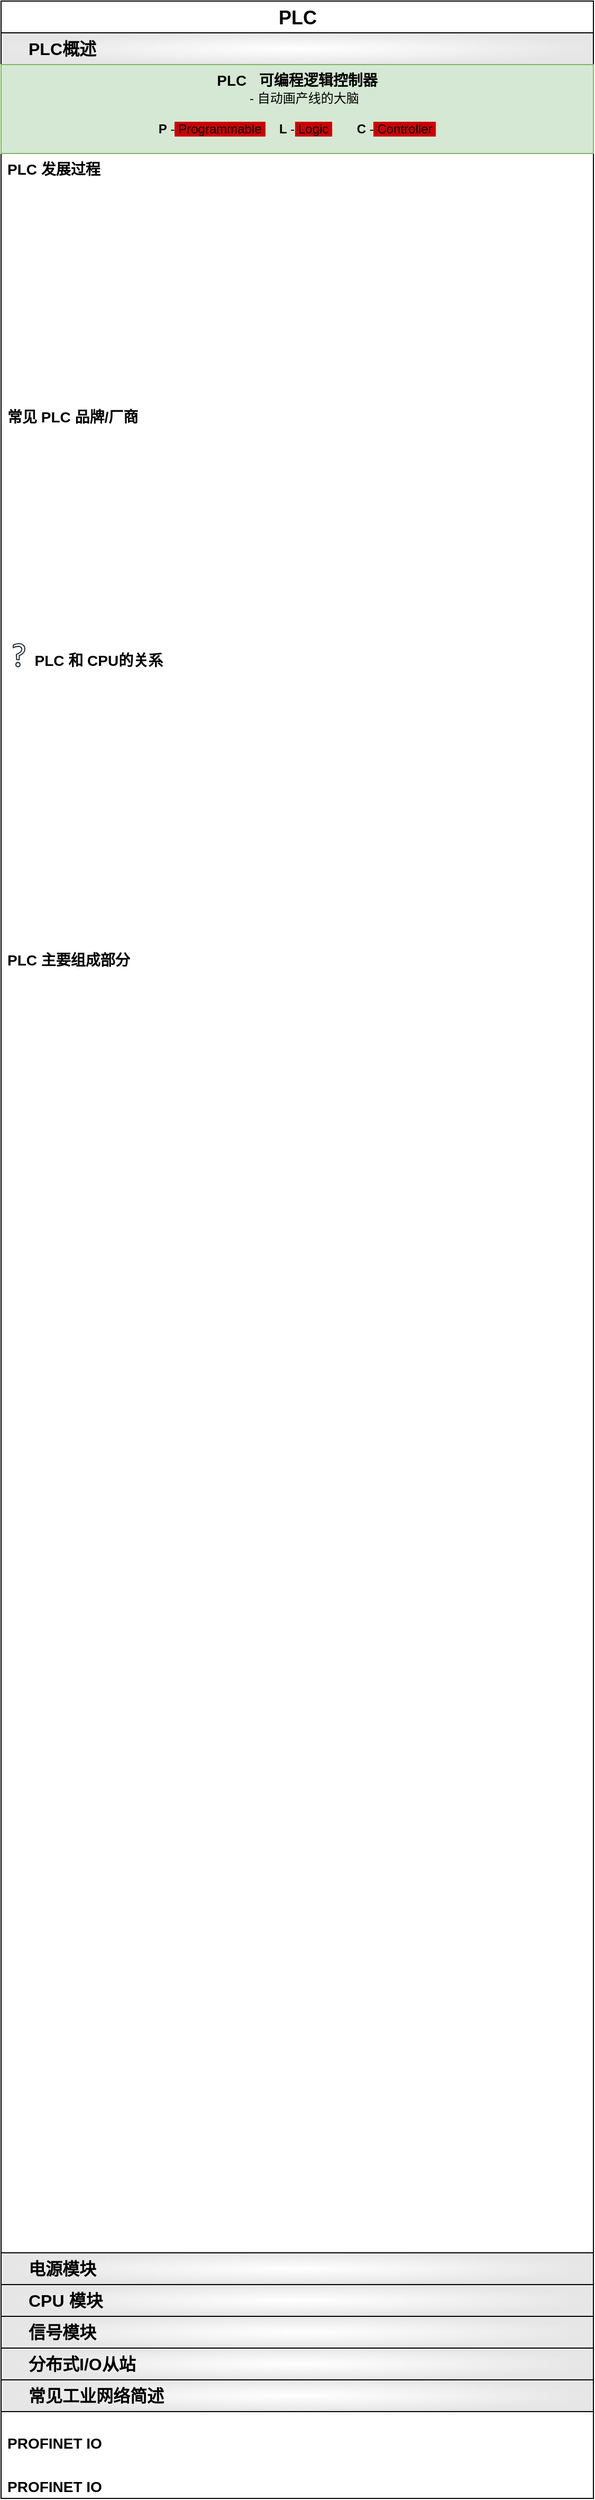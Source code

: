 <mxfile version="20.8.23" type="github">
  <diagram name="PLC" id="H19PpeyjSYvCmlVxLcTr">
    <mxGraphModel dx="954" dy="456" grid="1" gridSize="10" guides="1" tooltips="1" connect="1" arrows="1" fold="1" page="1" pageScale="1" pageWidth="827" pageHeight="1169" math="0" shadow="0">
      <root>
        <mxCell id="0" />
        <mxCell id="1" parent="0" />
        <mxCell id="QhNbt1SuUjZvCSKVPDjd-1" value="&lt;div style=&quot;font-size: 17px;&quot; align=&quot;center&quot;&gt;&lt;font style=&quot;font-size: 17px;&quot;&gt;&lt;span style=&quot;&quot;&gt;&lt;span style=&quot;&quot;&gt;&lt;font style=&quot;font-size: 17px;&quot;&gt;&lt;font style=&quot;font-size: 17px;&quot;&gt;&lt;font style=&quot;font-size: 18px;&quot;&gt;PLC&lt;/font&gt;&lt;/font&gt;&lt;/font&gt;&lt;/span&gt;&lt;/span&gt;&lt;/font&gt;&lt;/div&gt;" style="swimlane;fontStyle=1;childLayout=stackLayout;horizontal=1;startSize=30;fillColor=#FFFFFF;horizontalStack=0;resizeParent=1;resizeParentMax=0;resizeLast=0;collapsible=1;marginBottom=0;html=1;verticalAlign=bottom;align=center;swimlaneFillColor=none;fillStyle=auto;fontSize=16;" parent="1" vertex="1">
          <mxGeometry x="119" y="70" width="560" height="2359" as="geometry">
            <mxRectangle x="119" y="70" width="590" height="30" as="alternateBounds" />
          </mxGeometry>
        </mxCell>
        <mxCell id="QhNbt1SuUjZvCSKVPDjd-2" value="&lt;div style=&quot;font-size: 15px;&quot;&gt;&lt;font style=&quot;font-size: 15px;&quot;&gt;&lt;b style=&quot;&quot;&gt;&lt;span style=&quot;&quot;&gt;&lt;font style=&quot;font-size: 15px;&quot;&gt;&lt;font style=&quot;font-size: 15px;&quot;&gt;&lt;font style=&quot;font-size: 16px;&quot;&gt;PLC概述&lt;/font&gt;&lt;/font&gt;&lt;/font&gt;&lt;/span&gt;&lt;/b&gt;&lt;/font&gt;&lt;/div&gt;" style="swimlane;fontStyle=1;childLayout=stackLayout;horizontal=1;startSize=30;fillColor=#FFFFFF;horizontalStack=0;resizeParent=1;resizeParentMax=0;resizeLast=0;collapsible=1;marginBottom=0;html=1;verticalAlign=middle;align=left;swimlaneFillColor=none;fillStyle=auto;spacingLeft=24;fontSize=14;gradientColor=#E6E6E6;gradientDirection=radial;" parent="QhNbt1SuUjZvCSKVPDjd-1" vertex="1">
          <mxGeometry y="30" width="560" height="2097" as="geometry">
            <mxRectangle y="30" width="560" height="30" as="alternateBounds" />
          </mxGeometry>
        </mxCell>
        <mxCell id="QhNbt1SuUjZvCSKVPDjd-3" value="&lt;div&gt;&lt;b&gt;&lt;font style=&quot;font-size: 13px;&quot;&gt;&lt;font style=&quot;font-size: 14px;&quot;&gt;PLC &amp;nbsp; 可编程逻辑控制器 &lt;br&gt;&lt;/font&gt;&lt;/font&gt;&lt;/b&gt;&lt;/div&gt;&lt;div style=&quot;font-size: 13px;&quot;&gt;&lt;font style=&quot;font-size: 13px;&quot;&gt;&lt;font style=&quot;font-size: 13px;&quot;&gt;&lt;font style=&quot;font-size: 13px;&quot;&gt;&lt;font style=&quot;font-size: 12px;&quot;&gt;&amp;nbsp;&amp;nbsp;&amp;nbsp; - 自动画产线的大脑&lt;/font&gt;&lt;/font&gt;&lt;/font&gt;&lt;/font&gt;&lt;/div&gt;&lt;div&gt;&lt;br&gt;&lt;/div&gt;&lt;div&gt;&lt;b&gt;P&lt;/b&gt; -&lt;span style=&quot;background-color: rgb(204, 0, 0);&quot;&gt; Programmable&lt;/span&gt;&lt;b&gt;&lt;span style=&quot;background-color: rgb(204, 0, 0);&quot;&gt;&amp;nbsp;&lt;/span&gt;&amp;nbsp;&amp;nbsp;&amp;nbsp; L&lt;/b&gt; -&lt;span style=&quot;background-color: rgb(204, 0, 0);&quot;&gt; Logic&lt;/span&gt;&lt;b&gt;&lt;span style=&quot;background-color: rgb(204, 0, 0);&quot;&gt;&amp;nbsp;&lt;/span&gt;&amp;nbsp;&amp;nbsp;&amp;nbsp;&amp;nbsp;&amp;nbsp;&amp;nbsp; C&lt;/b&gt; -&lt;span style=&quot;background-color: rgb(204, 0, 0);&quot;&gt; Controller&amp;nbsp; &lt;br&gt;&lt;/span&gt;&lt;/div&gt;&lt;div&gt;&lt;br&gt;&lt;/div&gt;&lt;div&gt;&lt;br&gt;&lt;/div&gt;" style="text;strokeColor=#82b366;fillColor=#d5e8d4;align=center;verticalAlign=top;spacingLeft=4;spacingRight=4;overflow=hidden;rotatable=0;points=[[0,0.5],[1,0.5]];portConstraint=eastwest;whiteSpace=wrap;html=1;" parent="QhNbt1SuUjZvCSKVPDjd-2" vertex="1">
          <mxGeometry y="30" width="560" height="84" as="geometry" />
        </mxCell>
        <mxCell id="QhNbt1SuUjZvCSKVPDjd-4" value="&lt;b&gt;&lt;font style=&quot;font-size: 13px;&quot;&gt;&lt;font style=&quot;font-size: 14px;&quot;&gt;PLC 发展过程&lt;/font&gt;&lt;/font&gt;&lt;/b&gt;" style="text;strokeColor=none;fillColor=none;align=left;verticalAlign=top;spacingLeft=4;spacingRight=4;overflow=hidden;rotatable=0;points=[[0,0.5],[1,0.5]];portConstraint=eastwest;whiteSpace=wrap;html=1;" parent="QhNbt1SuUjZvCSKVPDjd-2" vertex="1">
          <mxGeometry y="114" width="560" height="28" as="geometry" />
        </mxCell>
        <mxCell id="QhNbt1SuUjZvCSKVPDjd-5" value="" style="shape=image;verticalLabelPosition=bottom;labelBackgroundColor=default;verticalAlign=top;aspect=fixed;imageAspect=0;image=http://139.224.43.44/diagram/images/plc/001.png;" parent="QhNbt1SuUjZvCSKVPDjd-2" vertex="1">
          <mxGeometry y="142" width="560" height="191" as="geometry" />
        </mxCell>
        <mxCell id="QhNbt1SuUjZvCSKVPDjd-6" value="&lt;b&gt;&lt;font style=&quot;font-size: 13px;&quot;&gt;&lt;font style=&quot;font-size: 14px;&quot;&gt;常见 PLC 品牌/厂商&lt;br&gt;&lt;/font&gt;&lt;/font&gt;&lt;/b&gt;" style="text;strokeColor=none;fillColor=none;align=left;verticalAlign=bottom;spacingLeft=4;spacingRight=4;overflow=hidden;rotatable=0;points=[[0,0.5],[1,0.5]];portConstraint=eastwest;whiteSpace=wrap;html=1;" parent="QhNbt1SuUjZvCSKVPDjd-2" vertex="1">
          <mxGeometry y="333" width="560" height="41" as="geometry" />
        </mxCell>
        <mxCell id="QhNbt1SuUjZvCSKVPDjd-7" value="" style="shape=image;imageAspect=0;aspect=fixed;verticalLabelPosition=bottom;verticalAlign=top;image=http://139.224.43.44/diagram/images/plc/002.png;" parent="QhNbt1SuUjZvCSKVPDjd-2" vertex="1">
          <mxGeometry y="374" width="560" height="191" as="geometry" />
        </mxCell>
        <mxCell id="QhNbt1SuUjZvCSKVPDjd-8" value="" style="group;verticalAlign=bottom;" parent="QhNbt1SuUjZvCSKVPDjd-2" vertex="1" connectable="0">
          <mxGeometry y="565" width="560" height="39" as="geometry" />
        </mxCell>
        <mxCell id="QhNbt1SuUjZvCSKVPDjd-9" value="&amp;nbsp;&lt;b&gt;&lt;font color=&quot;#000000&quot;&gt;PLC 和 CPU的关系&lt;/font&gt;&lt;/b&gt;" style="rounded=0;whiteSpace=wrap;html=1;labelBackgroundColor=#FFFFFF;fontSize=14;fontColor=#FFFFFF;strokeColor=none;verticalAlign=bottom;" parent="QhNbt1SuUjZvCSKVPDjd-8" vertex="1">
          <mxGeometry x="17" width="147" height="39" as="geometry" />
        </mxCell>
        <mxCell id="QhNbt1SuUjZvCSKVPDjd-10" value="" style="sketch=0;outlineConnect=0;fontColor=#232F3E;gradientColor=none;fillColor=#232F3D;strokeColor=none;dashed=0;verticalLabelPosition=bottom;verticalAlign=top;align=center;html=1;fontSize=12;fontStyle=0;aspect=fixed;pointerEvents=1;shape=mxgraph.aws4.question;labelBackgroundColor=#FFFFFF;" parent="QhNbt1SuUjZvCSKVPDjd-8" vertex="1">
          <mxGeometry x="11" y="11.5" width="12" height="22.83" as="geometry" />
        </mxCell>
        <mxCell id="QhNbt1SuUjZvCSKVPDjd-11" value="" style="shape=image;imageAspect=0;aspect=fixed;verticalLabelPosition=bottom;verticalAlign=top;image=http://139.224.43.44/diagram/images/plc/003.png;" parent="QhNbt1SuUjZvCSKVPDjd-2" vertex="1">
          <mxGeometry y="604" width="560" height="242" as="geometry" />
        </mxCell>
        <mxCell id="QhNbt1SuUjZvCSKVPDjd-12" value="&lt;b&gt;&lt;font style=&quot;font-size: 13px;&quot;&gt;&lt;font style=&quot;font-size: 14px;&quot;&gt;PLC 主要组成部分&lt;br&gt;&lt;/font&gt;&lt;/font&gt;&lt;/b&gt;" style="text;strokeColor=none;fillColor=none;align=left;verticalAlign=bottom;spacingLeft=4;spacingRight=4;overflow=hidden;rotatable=0;points=[[0,0.5],[1,0.5]];portConstraint=eastwest;whiteSpace=wrap;html=1;" parent="QhNbt1SuUjZvCSKVPDjd-2" vertex="1">
          <mxGeometry y="846" width="560" height="41" as="geometry" />
        </mxCell>
        <mxCell id="QhNbt1SuUjZvCSKVPDjd-13" value="" style="shape=image;imageAspect=0;aspect=fixed;verticalLabelPosition=bottom;verticalAlign=top;image=http://139.224.43.44/diagram/images/plc/004.png;" parent="QhNbt1SuUjZvCSKVPDjd-2" vertex="1">
          <mxGeometry y="887" width="560" height="242" as="geometry" />
        </mxCell>
        <mxCell id="QhNbt1SuUjZvCSKVPDjd-14" value="" style="shape=image;imageAspect=0;aspect=fixed;verticalLabelPosition=bottom;verticalAlign=top;image=http://139.224.43.44/diagram/images/plc/005.png;" parent="QhNbt1SuUjZvCSKVPDjd-2" vertex="1">
          <mxGeometry y="1129" width="560" height="242" as="geometry" />
        </mxCell>
        <mxCell id="QhNbt1SuUjZvCSKVPDjd-15" value="" style="shape=image;imageAspect=0;aspect=fixed;verticalLabelPosition=bottom;verticalAlign=top;image=http://139.224.43.44/diagram/images/plc/006.png;" parent="QhNbt1SuUjZvCSKVPDjd-2" vertex="1">
          <mxGeometry y="1371" width="560" height="242" as="geometry" />
        </mxCell>
        <mxCell id="QhNbt1SuUjZvCSKVPDjd-16" value="" style="shape=image;imageAspect=0;aspect=fixed;verticalLabelPosition=bottom;verticalAlign=top;image=http://139.224.43.44/diagram/images/plc/007.png;" parent="QhNbt1SuUjZvCSKVPDjd-2" vertex="1">
          <mxGeometry y="1613" width="560" height="242" as="geometry" />
        </mxCell>
        <mxCell id="QhNbt1SuUjZvCSKVPDjd-17" value="" style="shape=image;imageAspect=0;aspect=fixed;verticalLabelPosition=bottom;verticalAlign=top;image=http://139.224.43.44/diagram/images/plc/008.png;" parent="QhNbt1SuUjZvCSKVPDjd-2" vertex="1">
          <mxGeometry y="1855" width="560" height="242" as="geometry" />
        </mxCell>
        <mxCell id="QhNbt1SuUjZvCSKVPDjd-18" value="&lt;div style=&quot;font-size: 15px;&quot; align=&quot;left&quot;&gt;&lt;font style=&quot;font-size: 15px;&quot;&gt;&lt;b style=&quot;font-size: 16px;&quot;&gt;&lt;span style=&quot;&quot;&gt;电源模块&lt;br style=&quot;&quot;&gt;&lt;/span&gt;&lt;/b&gt;&lt;/font&gt;&lt;/div&gt;" style="swimlane;fontStyle=1;childLayout=stackLayout;horizontal=1;startSize=30;fillColor=#FFFFFF;horizontalStack=0;resizeParent=1;resizeParentMax=0;resizeLast=0;collapsible=1;marginBottom=0;html=1;verticalAlign=middle;align=left;swimlaneFillColor=none;fillStyle=auto;spacingLeft=24;fontSize=14;gradientColor=#E6E6E6;gradientDirection=radial;" parent="QhNbt1SuUjZvCSKVPDjd-1" vertex="1" collapsed="1">
          <mxGeometry y="2127" width="560" height="30" as="geometry">
            <mxRectangle y="60" width="560" height="4536" as="alternateBounds" />
          </mxGeometry>
        </mxCell>
        <mxCell id="QhNbt1SuUjZvCSKVPDjd-19" value="&lt;div&gt;&lt;b&gt;&lt;font style=&quot;font-size: 13px;&quot;&gt;&lt;font style=&quot;font-size: 14px;&quot;&gt;PM 电源模块： PM (&lt;/font&gt;&lt;/font&gt;&lt;/b&gt;M -&lt;b&gt;&amp;nbsp;&lt;/b&gt;&lt;b&gt;&lt;span style=&quot;background-color: rgb(204, 0, 0);&quot;&gt;&amp;nbsp; Module&amp;nbsp;&lt;/span&gt; &amp;nbsp;&amp;nbsp; P&lt;/b&gt; -&amp;nbsp;&lt;span style=&quot;background-color: rgb(204, 0, 0);&quot;&gt; &lt;b&gt;Power&lt;/b&gt;&lt;/span&gt;&lt;b&gt;&lt;span style=&quot;background-color: rgb(204, 0, 0);&quot;&gt; &lt;/span&gt;&amp;nbsp;&amp;nbsp;&amp;nbsp;&amp;nbsp;&amp;nbsp;&amp;nbsp;&amp;nbsp;&lt;/b&gt;&lt;span style=&quot;background-color: rgb(204, 0, 0);&quot;&gt; Supply &lt;/span&gt;&lt;b&gt;&lt;font style=&quot;font-size: 13px;&quot;&gt;&lt;font style=&quot;font-size: 14px;&quot;&gt;) &lt;br&gt;&lt;/font&gt;&lt;/font&gt;&lt;/b&gt;&lt;/div&gt;&lt;div style=&quot;font-size: 13px;&quot;&gt;&lt;font style=&quot;font-size: 13px;&quot;&gt;&lt;font style=&quot;font-size: 13px;&quot;&gt;&lt;font style=&quot;font-size: 13px;&quot;&gt;&lt;font style=&quot;font-size: 12px;&quot;&gt;&amp;nbsp;- 为CPU、信号模块及其他扩展模块、其他用电设备(例如传感器)提供工作供电&lt;br&gt;&lt;/font&gt;&lt;/font&gt;&lt;/font&gt;&lt;/font&gt;&lt;/div&gt;&lt;span style=&quot;background-color: rgb(204, 0, 0);&quot;&gt;&lt;/span&gt;" style="text;strokeColor=#82b366;fillColor=#d5e8d4;align=center;verticalAlign=bottom;spacingLeft=4;spacingRight=4;overflow=hidden;rotatable=0;points=[[0,0.5],[1,0.5]];portConstraint=eastwest;whiteSpace=wrap;html=1;" parent="QhNbt1SuUjZvCSKVPDjd-18" vertex="1">
          <mxGeometry y="30" width="560" height="50" as="geometry" />
        </mxCell>
        <mxCell id="QhNbt1SuUjZvCSKVPDjd-20" value="" style="shape=image;imageAspect=0;aspect=fixed;verticalLabelPosition=bottom;verticalAlign=top;image=http://139.224.43.44/diagram/images/plc/017.png;" parent="QhNbt1SuUjZvCSKVPDjd-18" vertex="1">
          <mxGeometry y="80" width="560" height="393" as="geometry" />
        </mxCell>
        <mxCell id="QhNbt1SuUjZvCSKVPDjd-21" value="&lt;b&gt;&lt;font style=&quot;font-size: 13px;&quot;&gt;&lt;font style=&quot;font-size: 14px;&quot;&gt;PM电源模块的接线与开关&lt;br&gt;&lt;/font&gt;&lt;/font&gt;&lt;/b&gt;" style="text;strokeColor=none;fillColor=none;align=left;verticalAlign=bottom;spacingLeft=4;spacingRight=4;overflow=hidden;rotatable=0;points=[[0,0.5],[1,0.5]];portConstraint=eastwest;whiteSpace=wrap;html=1;" parent="QhNbt1SuUjZvCSKVPDjd-18" vertex="1">
          <mxGeometry y="473" width="560" height="41" as="geometry" />
        </mxCell>
        <mxCell id="QhNbt1SuUjZvCSKVPDjd-22" value="" style="shape=image;imageAspect=0;aspect=fixed;verticalLabelPosition=bottom;verticalAlign=top;image=http://139.224.43.44/diagram/images/plc/009.png;" parent="QhNbt1SuUjZvCSKVPDjd-18" vertex="1">
          <mxGeometry y="514" width="560" height="242" as="geometry" />
        </mxCell>
        <mxCell id="QhNbt1SuUjZvCSKVPDjd-23" value="&lt;div&gt;&lt;b&gt;&lt;font style=&quot;font-size: 13px;&quot;&gt;&lt;font style=&quot;font-size: 14px;&quot;&gt;PM电源模块的状态显示&lt;/font&gt;&lt;/font&gt;&lt;/b&gt;&lt;font style=&quot;font-size: 13px;&quot;&gt;&lt;font style=&quot;font-size: 14px;&quot;&gt;&lt;font style=&quot;font-size: 13px;&quot;&gt;&lt;font style=&quot;font-size: 12px;&quot;&gt;&amp;nbsp;&amp;nbsp;&amp;nbsp; &lt;font style=&quot;font-size: 11px;&quot;&gt;&lt;font style=&quot;font-size: 10px;&quot;&gt;- 亮、灭&lt;/font&gt;&lt;/font&gt;&lt;/font&gt;&lt;/font&gt;&lt;/font&gt;&lt;/font&gt;&lt;b&gt;&lt;font style=&quot;font-size: 13px;&quot;&gt;&lt;font style=&quot;font-size: 14px;&quot;&gt;&lt;br&gt;&lt;/font&gt;&lt;/font&gt;&lt;/b&gt;&lt;/div&gt;" style="text;strokeColor=none;fillColor=none;align=left;verticalAlign=bottom;spacingLeft=4;spacingRight=4;overflow=hidden;rotatable=0;points=[[0,0.5],[1,0.5]];portConstraint=eastwest;whiteSpace=wrap;html=1;" parent="QhNbt1SuUjZvCSKVPDjd-18" vertex="1">
          <mxGeometry y="756" width="560" height="41" as="geometry" />
        </mxCell>
        <mxCell id="QhNbt1SuUjZvCSKVPDjd-24" value="" style="shape=image;imageAspect=0;aspect=fixed;verticalLabelPosition=bottom;verticalAlign=top;image=http://139.224.43.44/diagram/images/plc/010.png;" parent="QhNbt1SuUjZvCSKVPDjd-18" vertex="1">
          <mxGeometry y="797" width="560" height="295" as="geometry" />
        </mxCell>
        <mxCell id="QhNbt1SuUjZvCSKVPDjd-25" value="&lt;div&gt;&lt;b&gt;&lt;font style=&quot;font-size: 13px;&quot;&gt;&lt;font style=&quot;font-size: 14px;&quot;&gt;PS 电源模块： PS (&lt;/font&gt;&lt;/font&gt;&lt;/b&gt;S -&lt;b&gt;&amp;nbsp;&lt;/b&gt;&lt;b&gt;&lt;span style=&quot;background-color: rgb(204, 0, 0);&quot;&gt;&amp;nbsp; System&amp;nbsp;&lt;/span&gt; &amp;nbsp;&amp;nbsp; P&lt;/b&gt; -&amp;nbsp;&lt;span style=&quot;background-color: rgb(204, 0, 0);&quot;&gt; &lt;b&gt;Power&lt;/b&gt;&lt;/span&gt;&lt;b&gt;&lt;span style=&quot;background-color: rgb(204, 0, 0);&quot;&gt; &lt;/span&gt;&amp;nbsp;&amp;nbsp;&amp;nbsp;&amp;nbsp;&amp;nbsp;&amp;nbsp;&amp;nbsp;&lt;/b&gt;&lt;span style=&quot;background-color: rgb(204, 0, 0);&quot;&gt; Supply &lt;/span&gt;&lt;b&gt;&lt;font style=&quot;font-size: 13px;&quot;&gt;&lt;font style=&quot;font-size: 14px;&quot;&gt;) &lt;br&gt;&lt;/font&gt;&lt;/font&gt;&lt;/b&gt;&lt;/div&gt;&lt;div style=&quot;font-size: 13px;&quot;&gt;&lt;font style=&quot;font-size: 13px;&quot;&gt;&lt;font style=&quot;font-size: 13px;&quot;&gt;&lt;font style=&quot;font-size: 13px;&quot;&gt;&lt;font style=&quot;font-size: 12px;&quot;&gt;&amp;nbsp;- 为CPU、信号模块及其他扩展模块提供工作供电&lt;br&gt;&lt;/font&gt;&lt;/font&gt;&lt;/font&gt;&lt;/font&gt;&lt;/div&gt;&lt;span style=&quot;background-color: rgb(204, 0, 0);&quot;&gt;&lt;/span&gt;" style="text;strokeColor=none;fillColor=none;align=center;verticalAlign=bottom;spacingLeft=4;spacingRight=4;overflow=hidden;rotatable=0;points=[[0,0.5],[1,0.5]];portConstraint=eastwest;whiteSpace=wrap;html=1;" parent="QhNbt1SuUjZvCSKVPDjd-18" vertex="1">
          <mxGeometry y="1092" width="560" height="68" as="geometry" />
        </mxCell>
        <mxCell id="QhNbt1SuUjZvCSKVPDjd-26" value="&lt;b&gt;&lt;font style=&quot;font-size: 13px;&quot;&gt;&lt;font style=&quot;font-size: 14px;&quot;&gt;PM电源模块的接线与开关&lt;br&gt;&lt;/font&gt;&lt;/font&gt;&lt;/b&gt;" style="text;strokeColor=none;fillColor=none;align=left;verticalAlign=bottom;spacingLeft=4;spacingRight=4;overflow=hidden;rotatable=0;points=[[0,0.5],[1,0.5]];portConstraint=eastwest;whiteSpace=wrap;html=1;" parent="QhNbt1SuUjZvCSKVPDjd-18" vertex="1">
          <mxGeometry y="1160" width="560" height="41" as="geometry" />
        </mxCell>
        <mxCell id="QhNbt1SuUjZvCSKVPDjd-27" value="" style="shape=image;imageAspect=0;aspect=fixed;verticalLabelPosition=bottom;verticalAlign=top;image=http://139.224.43.44/diagram/images/plc/011.png;" parent="QhNbt1SuUjZvCSKVPDjd-18" vertex="1">
          <mxGeometry y="1201" width="560" height="295" as="geometry" />
        </mxCell>
        <mxCell id="QhNbt1SuUjZvCSKVPDjd-28" value="&lt;div style=&quot;font-size: 10px;&quot;&gt;&lt;b&gt;&lt;font style=&quot;font-size: 13px;&quot;&gt;&lt;font style=&quot;font-size: 14px;&quot;&gt;PM电源模块的状态显示&lt;/font&gt;&lt;/font&gt;&lt;/b&gt;&lt;font style=&quot;font-size: 10px;&quot;&gt;&lt;font style=&quot;font-size: 10px;&quot;&gt;&lt;font style=&quot;font-size: 10px;&quot;&gt;&lt;font style=&quot;font-size: 10px;&quot;&gt;&amp;nbsp;&amp;nbsp;&amp;nbsp; &lt;font style=&quot;font-size: 10px;&quot;&gt;&lt;font style=&quot;font-size: 10px;&quot;&gt;- 亮、灭&lt;/font&gt;&lt;/font&gt;&lt;/font&gt;&lt;/font&gt;&lt;/font&gt;&lt;/font&gt;&lt;font style=&quot;font-size: 10px;&quot;&gt;&lt;font style=&quot;font-size: 10px;&quot;&gt;、闪&lt;br&gt;&lt;/font&gt;&lt;/font&gt;&lt;/div&gt;" style="text;strokeColor=none;fillColor=none;align=left;verticalAlign=bottom;spacingLeft=4;spacingRight=4;overflow=hidden;rotatable=0;points=[[0,0.5],[1,0.5]];portConstraint=eastwest;whiteSpace=wrap;html=1;" parent="QhNbt1SuUjZvCSKVPDjd-18" vertex="1">
          <mxGeometry y="1496" width="560" height="41" as="geometry" />
        </mxCell>
        <mxCell id="QhNbt1SuUjZvCSKVPDjd-29" value="" style="shape=image;imageAspect=0;aspect=fixed;verticalLabelPosition=bottom;verticalAlign=top;image=http://139.224.43.44/diagram/images/plc/012.png;" parent="QhNbt1SuUjZvCSKVPDjd-18" vertex="1">
          <mxGeometry y="1537" width="560" height="393" as="geometry" />
        </mxCell>
        <mxCell id="QhNbt1SuUjZvCSKVPDjd-30" value="&lt;b&gt;&lt;font style=&quot;font-size: 13px;&quot;&gt;&lt;font style=&quot;font-size: 14px;&quot;&gt;PM/PS 电源模块区别&lt;br&gt;&lt;/font&gt;&lt;/font&gt;&lt;/b&gt;" style="text;strokeColor=none;fillColor=none;align=left;verticalAlign=bottom;spacingLeft=4;spacingRight=4;overflow=hidden;rotatable=0;points=[[0,0.5],[1,0.5]];portConstraint=eastwest;whiteSpace=wrap;html=1;" parent="QhNbt1SuUjZvCSKVPDjd-18" vertex="1">
          <mxGeometry y="1930" width="560" height="41" as="geometry" />
        </mxCell>
        <mxCell id="QhNbt1SuUjZvCSKVPDjd-31" value="" style="shape=image;imageAspect=0;aspect=fixed;verticalLabelPosition=bottom;verticalAlign=top;image=http://139.224.43.44/diagram/images/plc/013.png;" parent="QhNbt1SuUjZvCSKVPDjd-18" vertex="1">
          <mxGeometry y="1971" width="560" height="393" as="geometry" />
        </mxCell>
        <mxCell id="QhNbt1SuUjZvCSKVPDjd-32" value="" style="shape=image;imageAspect=0;aspect=fixed;verticalLabelPosition=bottom;verticalAlign=top;image=http://139.224.43.44/diagram/images/plc/014.png;imageBorder=none;" parent="QhNbt1SuUjZvCSKVPDjd-18" vertex="1">
          <mxGeometry y="2364" width="560" height="393" as="geometry" />
        </mxCell>
        <mxCell id="QhNbt1SuUjZvCSKVPDjd-33" value="&lt;b&gt;&lt;font style=&quot;font-size: 13px;&quot;&gt;&lt;font style=&quot;font-size: 14px;&quot;&gt;背板总线&lt;br&gt;&lt;/font&gt;&lt;/font&gt;&lt;/b&gt;" style="text;strokeColor=none;fillColor=none;align=left;verticalAlign=bottom;spacingLeft=4;spacingRight=4;overflow=hidden;rotatable=0;points=[[0,0.5],[1,0.5]];portConstraint=eastwest;whiteSpace=wrap;html=1;" parent="QhNbt1SuUjZvCSKVPDjd-18" vertex="1">
          <mxGeometry y="2757" width="560" height="41" as="geometry" />
        </mxCell>
        <mxCell id="QhNbt1SuUjZvCSKVPDjd-34" value="" style="shape=image;imageAspect=0;aspect=fixed;verticalLabelPosition=bottom;verticalAlign=top;image=http://139.224.43.44/diagram/images/plc/015.png;" parent="QhNbt1SuUjZvCSKVPDjd-18" vertex="1">
          <mxGeometry y="2798" width="560" height="393" as="geometry" />
        </mxCell>
        <mxCell id="QhNbt1SuUjZvCSKVPDjd-35" value="" style="group;verticalAlign=bottom;align=left;" parent="QhNbt1SuUjZvCSKVPDjd-18" vertex="1" connectable="0">
          <mxGeometry y="3191" width="560" height="53" as="geometry" />
        </mxCell>
        <mxCell id="QhNbt1SuUjZvCSKVPDjd-36" value="&amp;nbsp; &lt;b&gt;&lt;font color=&quot;#000000&quot;&gt;PM电源是否需要背板总线连接器&lt;/font&gt;&lt;/b&gt;&lt;font color=&quot;#000000&quot;&gt;&lt;b&gt;连接器&lt;/b&gt;&lt;/font&gt;" style="rounded=0;whiteSpace=wrap;html=1;labelBackgroundColor=#FFFFFF;fontSize=14;fontColor=#FFFFFF;strokeColor=none;verticalAlign=bottom;fillColor=none;align=left;" parent="QhNbt1SuUjZvCSKVPDjd-35" vertex="1">
          <mxGeometry x="17" width="433" height="53" as="geometry" />
        </mxCell>
        <mxCell id="QhNbt1SuUjZvCSKVPDjd-37" value="" style="sketch=0;outlineConnect=0;fontColor=#232F3E;gradientColor=none;fillColor=#232F3D;strokeColor=none;dashed=0;verticalLabelPosition=bottom;verticalAlign=top;align=center;html=1;fontSize=12;fontStyle=0;aspect=fixed;pointerEvents=1;shape=mxgraph.aws4.question;labelBackgroundColor=#FFFFFF;" parent="QhNbt1SuUjZvCSKVPDjd-35" vertex="1">
          <mxGeometry x="11" y="28.628" width="12" height="22.83" as="geometry" />
        </mxCell>
        <mxCell id="QhNbt1SuUjZvCSKVPDjd-38" value="- 不需要 !&amp;nbsp; PM电源模块内部不存在总线结构&amp;nbsp; " style="text;strokeColor=none;fillColor=none;align=left;verticalAlign=top;spacingLeft=4;spacingRight=4;overflow=hidden;rotatable=0;points=[[0,0.5],[1,0.5]];portConstraint=eastwest;whiteSpace=wrap;html=1;" parent="QhNbt1SuUjZvCSKVPDjd-18" vertex="1">
          <mxGeometry y="3244" width="560" height="31" as="geometry" />
        </mxCell>
        <mxCell id="QhNbt1SuUjZvCSKVPDjd-39" value="" style="shape=image;imageAspect=0;aspect=fixed;verticalLabelPosition=bottom;verticalAlign=top;image=http://139.224.43.44/diagram/images/plc/013.png;" parent="QhNbt1SuUjZvCSKVPDjd-18" vertex="1">
          <mxGeometry y="3275" width="560" height="393" as="geometry" />
        </mxCell>
        <mxCell id="QhNbt1SuUjZvCSKVPDjd-40" value="&lt;b&gt;&lt;font style=&quot;font-size: 13px;&quot;&gt;&lt;font style=&quot;font-size: 14px;&quot;&gt;什么情况下必须使用PM电源模块&lt;br&gt;&lt;/font&gt;&lt;/font&gt;&lt;/b&gt;" style="text;strokeColor=none;fillColor=none;align=left;verticalAlign=bottom;spacingLeft=4;spacingRight=4;overflow=hidden;rotatable=0;points=[[0,0.5],[1,0.5]];portConstraint=eastwest;whiteSpace=wrap;html=1;" parent="QhNbt1SuUjZvCSKVPDjd-18" vertex="1">
          <mxGeometry y="3668" width="560" height="41" as="geometry" />
        </mxCell>
        <mxCell id="QhNbt1SuUjZvCSKVPDjd-41" value="" style="shape=image;imageAspect=0;aspect=fixed;verticalLabelPosition=bottom;verticalAlign=top;image=http://139.224.43.44/diagram/images/plc/018.png;" parent="QhNbt1SuUjZvCSKVPDjd-18" vertex="1">
          <mxGeometry y="3709" width="560" height="393" as="geometry" />
        </mxCell>
        <mxCell id="QhNbt1SuUjZvCSKVPDjd-42" value="&lt;b&gt;&lt;font style=&quot;font-size: 13px;&quot;&gt;&lt;font style=&quot;font-size: 14px;&quot;&gt;什么情况下必须使用PS电源模块&lt;br&gt;&lt;/font&gt;&lt;/font&gt;&lt;/b&gt;" style="text;strokeColor=none;fillColor=none;align=left;verticalAlign=bottom;spacingLeft=4;spacingRight=4;overflow=hidden;rotatable=0;points=[[0,0.5],[1,0.5]];portConstraint=eastwest;whiteSpace=wrap;html=1;" parent="QhNbt1SuUjZvCSKVPDjd-18" vertex="1">
          <mxGeometry y="4102" width="560" height="41" as="geometry" />
        </mxCell>
        <mxCell id="QhNbt1SuUjZvCSKVPDjd-43" value="" style="shape=image;imageAspect=0;aspect=fixed;verticalLabelPosition=bottom;verticalAlign=top;image=http://139.224.43.44/diagram/images/plc/019.png;" parent="QhNbt1SuUjZvCSKVPDjd-18" vertex="1">
          <mxGeometry y="4143" width="560" height="393" as="geometry" />
        </mxCell>
        <mxCell id="QhNbt1SuUjZvCSKVPDjd-44" value="&lt;font style=&quot;font-size: 15px;&quot;&gt;&lt;font style=&quot;font-size: 16px;&quot;&gt;CPU 模块&lt;/font&gt;&lt;/font&gt;" style="swimlane;fontStyle=1;childLayout=stackLayout;horizontal=1;startSize=30;fillColor=#FFFFFF;horizontalStack=0;resizeParent=1;resizeParentMax=0;resizeLast=0;collapsible=1;marginBottom=0;html=1;verticalAlign=middle;align=left;swimlaneFillColor=none;fillStyle=auto;spacingLeft=24;fontSize=14;gradientColor=#E6E6E6;gradientDirection=radial;" parent="QhNbt1SuUjZvCSKVPDjd-1" vertex="1" collapsed="1">
          <mxGeometry y="2157" width="560" height="30" as="geometry">
            <mxRectangle y="2157" width="560" height="948" as="alternateBounds" />
          </mxGeometry>
        </mxCell>
        <mxCell id="QhNbt1SuUjZvCSKVPDjd-45" value="&lt;div&gt;&lt;b&gt;&lt;font style=&quot;font-size: 13px;&quot;&gt;&lt;font style=&quot;font-size: 14px;&quot;&gt;S7-1500 CPU： 目前西门子速度最快的自动化控制器&lt;/font&gt;&lt;/font&gt;&lt;/b&gt;&lt;b&gt;&lt;font style=&quot;font-size: 13px;&quot;&gt;&lt;font style=&quot;font-size: 14px;&quot;&gt; &lt;br&gt;&lt;/font&gt;&lt;/font&gt;&lt;/b&gt;&lt;/div&gt;&lt;div style=&quot;font-size: 13px;&quot;&gt;&lt;font style=&quot;font-size: 13px;&quot;&gt;&lt;font style=&quot;font-size: 13px;&quot;&gt;&lt;font style=&quot;font-size: 13px;&quot;&gt;&lt;font style=&quot;font-size: 12px;&quot;&gt;&amp;nbsp;- 具有高速背板总线、PROFINET 性能和极短响应时间，CPU命令处理时间可达到 1ns&lt;br&gt;&lt;/font&gt;&lt;/font&gt;&lt;/font&gt;&lt;/font&gt;&lt;/div&gt;&lt;span style=&quot;background-color: rgb(204, 0, 0);&quot;&gt;&lt;/span&gt;" style="text;strokeColor=#82b366;fillColor=#d5e8d4;align=center;verticalAlign=bottom;spacingLeft=4;spacingRight=4;overflow=hidden;rotatable=0;points=[[0,0.5],[1,0.5]];portConstraint=eastwest;whiteSpace=wrap;html=1;" parent="QhNbt1SuUjZvCSKVPDjd-44" vertex="1">
          <mxGeometry y="30" width="560" height="50" as="geometry" />
        </mxCell>
        <mxCell id="QhNbt1SuUjZvCSKVPDjd-46" value="&lt;font style=&quot;font-size: 13px;&quot;&gt;&lt;b&gt;&lt;font style=&quot;font-size: 14px;&quot;&gt;S7-1500 CPU 的家庭成员&lt;/font&gt;&lt;/b&gt;&lt;/font&gt;" style="text;strokeColor=none;fillColor=none;align=left;verticalAlign=bottom;spacingLeft=4;spacingRight=4;overflow=hidden;rotatable=0;points=[[0,0.5],[1,0.5]];portConstraint=eastwest;whiteSpace=wrap;html=1;" parent="QhNbt1SuUjZvCSKVPDjd-44" vertex="1">
          <mxGeometry y="80" width="560" height="41" as="geometry" />
        </mxCell>
        <mxCell id="QhNbt1SuUjZvCSKVPDjd-47" value="" style="shape=image;imageAspect=0;aspect=fixed;verticalLabelPosition=bottom;verticalAlign=top;image=http://139.224.43.44/diagram/images/plc/020.png;" parent="QhNbt1SuUjZvCSKVPDjd-44" vertex="1">
          <mxGeometry y="121" width="560" height="393" as="geometry" />
        </mxCell>
        <mxCell id="QhNbt1SuUjZvCSKVPDjd-48" value="" style="shape=image;imageAspect=0;aspect=fixed;verticalLabelPosition=bottom;verticalAlign=top;image=http://139.224.43.44/diagram/images/plc/021.png;" parent="QhNbt1SuUjZvCSKVPDjd-44" vertex="1">
          <mxGeometry y="514" width="560" height="393" as="geometry" />
        </mxCell>
        <mxCell id="QhNbt1SuUjZvCSKVPDjd-49" value="&lt;font style=&quot;font-size: 13px;&quot;&gt;&lt;b&gt;&lt;font style=&quot;font-size: 14px;&quot;&gt;S7-1500 CPU 显示元件&lt;br&gt;&lt;/font&gt;&lt;/b&gt;&lt;/font&gt;" style="text;strokeColor=none;fillColor=none;align=left;verticalAlign=bottom;spacingLeft=4;spacingRight=4;overflow=hidden;rotatable=0;points=[[0,0.5],[1,0.5]];portConstraint=eastwest;whiteSpace=wrap;html=1;" parent="QhNbt1SuUjZvCSKVPDjd-44" vertex="1">
          <mxGeometry y="907" width="560" height="41" as="geometry" />
        </mxCell>
        <mxCell id="QhNbt1SuUjZvCSKVPDjd-50" value="&lt;font style=&quot;font-size: 15px;&quot;&gt;&lt;font style=&quot;font-size: 16px;&quot;&gt;信号模块&lt;/font&gt;&lt;/font&gt;" style="swimlane;fontStyle=1;childLayout=stackLayout;horizontal=1;startSize=30;fillColor=#FFFFFF;horizontalStack=0;resizeParent=1;resizeParentMax=0;resizeLast=0;collapsible=1;marginBottom=0;html=1;verticalAlign=middle;align=left;swimlaneFillColor=none;fillStyle=auto;spacingLeft=24;fontSize=14;gradientColor=#E6E6E6;gradientDirection=radial;" parent="QhNbt1SuUjZvCSKVPDjd-1" vertex="1" collapsed="1">
          <mxGeometry y="2187" width="560" height="30" as="geometry">
            <mxRectangle y="120" width="560" height="194" as="alternateBounds" />
          </mxGeometry>
        </mxCell>
        <mxCell id="QhNbt1SuUjZvCSKVPDjd-51" value="&lt;b&gt;&lt;font style=&quot;font-size: 13px;&quot;&gt;&lt;font style=&quot;font-size: 14px;&quot;&gt;信号量模块&lt;br&gt;&lt;/font&gt;&lt;/font&gt;&lt;/b&gt;" style="text;strokeColor=none;fillColor=none;align=left;verticalAlign=bottom;spacingLeft=4;spacingRight=4;overflow=hidden;rotatable=0;points=[[0,0.5],[1,0.5]];portConstraint=eastwest;whiteSpace=wrap;html=1;" parent="QhNbt1SuUjZvCSKVPDjd-50" vertex="1">
          <mxGeometry y="30" width="560" height="41" as="geometry" />
        </mxCell>
        <mxCell id="QhNbt1SuUjZvCSKVPDjd-52" value="&lt;b&gt;&lt;font style=&quot;font-size: 13px;&quot;&gt;&lt;font style=&quot;font-size: 14px;&quot;&gt;模拟量模块&lt;br&gt;&lt;/font&gt;&lt;/font&gt;&lt;/b&gt;" style="text;strokeColor=none;fillColor=none;align=left;verticalAlign=bottom;spacingLeft=4;spacingRight=4;overflow=hidden;rotatable=0;points=[[0,0.5],[1,0.5]];portConstraint=eastwest;whiteSpace=wrap;html=1;" parent="QhNbt1SuUjZvCSKVPDjd-50" vertex="1">
          <mxGeometry y="71" width="560" height="41" as="geometry" />
        </mxCell>
        <mxCell id="QhNbt1SuUjZvCSKVPDjd-53" value="&lt;b&gt;&lt;font style=&quot;font-size: 13px;&quot;&gt;&lt;font style=&quot;font-size: 14px;&quot;&gt;如何看模块参数&lt;br&gt;&lt;/font&gt;&lt;/font&gt;&lt;/b&gt;" style="text;strokeColor=none;fillColor=none;align=left;verticalAlign=bottom;spacingLeft=4;spacingRight=4;overflow=hidden;rotatable=0;points=[[0,0.5],[1,0.5]];portConstraint=eastwest;whiteSpace=wrap;html=1;" parent="QhNbt1SuUjZvCSKVPDjd-50" vertex="1">
          <mxGeometry y="112" width="560" height="41" as="geometry" />
        </mxCell>
        <mxCell id="QhNbt1SuUjZvCSKVPDjd-54" value="1）设备之间的布局分散，无法将所有模块都布局在一个控制柜中，且远距离带来的信号干扰问题" style="text;strokeColor=none;fillColor=none;align=left;verticalAlign=bottom;spacingLeft=4;spacingRight=4;overflow=hidden;rotatable=0;points=[[0,0.5],[1,0.5]];portConstraint=eastwest;whiteSpace=wrap;html=1;" parent="QhNbt1SuUjZvCSKVPDjd-50" vertex="1">
          <mxGeometry y="153" width="560" height="41" as="geometry" />
        </mxCell>
        <mxCell id="QhNbt1SuUjZvCSKVPDjd-55" value="&lt;font style=&quot;font-size: 15px;&quot;&gt;&lt;font style=&quot;font-size: 16px;&quot;&gt;分布式I/O从站&lt;/font&gt;&lt;/font&gt;" style="swimlane;fontStyle=1;childLayout=stackLayout;horizontal=1;startSize=30;fillColor=#FFFFFF;horizontalStack=0;resizeParent=1;resizeParentMax=0;resizeLast=0;collapsible=1;marginBottom=0;html=1;verticalAlign=middle;align=left;swimlaneFillColor=none;fillStyle=auto;spacingLeft=24;fontSize=14;gradientColor=#E6E6E6;gradientDirection=radial;" parent="QhNbt1SuUjZvCSKVPDjd-1" vertex="1" collapsed="1">
          <mxGeometry y="2217" width="560" height="30" as="geometry">
            <mxRectangle y="2217" width="560" height="233" as="alternateBounds" />
          </mxGeometry>
        </mxCell>
        <mxCell id="QhNbt1SuUjZvCSKVPDjd-56" value="" style="group;verticalAlign=bottom;align=left;" parent="QhNbt1SuUjZvCSKVPDjd-55" vertex="1" connectable="0">
          <mxGeometry y="30" width="560" height="39" as="geometry" />
        </mxCell>
        <mxCell id="QhNbt1SuUjZvCSKVPDjd-57" value="&amp;nbsp; &lt;b&gt;&lt;font color=&quot;#000000&quot;&gt;为什么需要分布式I/O从站&lt;/font&gt;&lt;/b&gt;" style="rounded=0;whiteSpace=wrap;html=1;labelBackgroundColor=#FFFFFF;fontSize=14;fontColor=#FFFFFF;strokeColor=none;verticalAlign=bottom;fillColor=none;align=left;" parent="QhNbt1SuUjZvCSKVPDjd-56" vertex="1">
          <mxGeometry x="17" width="333" height="39" as="geometry" />
        </mxCell>
        <mxCell id="QhNbt1SuUjZvCSKVPDjd-58" value="" style="sketch=0;outlineConnect=0;fontColor=#232F3E;gradientColor=none;fillColor=#232F3D;strokeColor=none;dashed=0;verticalLabelPosition=bottom;verticalAlign=top;align=center;html=1;fontSize=12;fontStyle=0;aspect=fixed;pointerEvents=1;shape=mxgraph.aws4.question;labelBackgroundColor=#FFFFFF;" parent="QhNbt1SuUjZvCSKVPDjd-56" vertex="1">
          <mxGeometry x="11" y="11.5" width="12" height="22.83" as="geometry" />
        </mxCell>
        <mxCell id="QhNbt1SuUjZvCSKVPDjd-59" value="&lt;font style=&quot;font-size: 13px;&quot;&gt;&lt;b&gt;&lt;font style=&quot;font-size: 14px;&quot;&gt;ET200分布式I/O从站家族&lt;/font&gt;&lt;/b&gt;&lt;/font&gt;" style="text;strokeColor=none;fillColor=none;align=left;verticalAlign=bottom;spacingLeft=4;spacingRight=4;overflow=hidden;rotatable=0;points=[[0,0.5],[1,0.5]];portConstraint=eastwest;whiteSpace=wrap;html=1;" parent="QhNbt1SuUjZvCSKVPDjd-55" vertex="1">
          <mxGeometry y="69" width="560" height="41" as="geometry" />
        </mxCell>
        <mxCell id="QhNbt1SuUjZvCSKVPDjd-60" value="1）设备之间的布局分散，无法将所有模块都布局在一个控制柜中，且远距离带来的信号干扰问题" style="text;strokeColor=none;fillColor=none;align=left;verticalAlign=bottom;spacingLeft=4;spacingRight=4;overflow=hidden;rotatable=0;points=[[0,0.5],[1,0.5]];portConstraint=eastwest;whiteSpace=wrap;html=1;" parent="QhNbt1SuUjZvCSKVPDjd-55" vertex="1">
          <mxGeometry y="110" width="560" height="41" as="geometry" />
        </mxCell>
        <mxCell id="QhNbt1SuUjZvCSKVPDjd-61" value="2）cpu主站支持的信号点数无法满足项目的需求" style="text;strokeColor=none;fillColor=none;align=left;verticalAlign=bottom;spacingLeft=4;spacingRight=4;overflow=hidden;rotatable=0;points=[[0,0.5],[1,0.5]];portConstraint=eastwest;whiteSpace=wrap;html=1;" parent="QhNbt1SuUjZvCSKVPDjd-55" vertex="1">
          <mxGeometry y="151" width="560" height="41" as="geometry" />
        </mxCell>
        <mxCell id="QhNbt1SuUjZvCSKVPDjd-62" value="2）cpu主站支持的信号点数无法满足项目的需求" style="text;strokeColor=none;fillColor=none;align=left;verticalAlign=bottom;spacingLeft=4;spacingRight=4;overflow=hidden;rotatable=0;points=[[0,0.5],[1,0.5]];portConstraint=eastwest;whiteSpace=wrap;html=1;" parent="QhNbt1SuUjZvCSKVPDjd-55" vertex="1">
          <mxGeometry y="192" width="560" height="41" as="geometry" />
        </mxCell>
        <mxCell id="QhNbt1SuUjZvCSKVPDjd-63" value="&lt;font style=&quot;font-size: 15px;&quot;&gt;&lt;font style=&quot;font-size: 16px;&quot;&gt;常见工业网络简述&lt;/font&gt;&lt;/font&gt;" style="swimlane;fontStyle=1;childLayout=stackLayout;horizontal=1;startSize=30;fillColor=#FFFFFF;horizontalStack=0;resizeParent=1;resizeParentMax=0;resizeLast=0;collapsible=1;marginBottom=0;html=1;verticalAlign=middle;align=left;swimlaneFillColor=none;fillStyle=auto;spacingLeft=24;fontSize=14;gradientColor=#E6E6E6;gradientDirection=radial;" parent="QhNbt1SuUjZvCSKVPDjd-1" vertex="1">
          <mxGeometry y="2247" width="560" height="112" as="geometry">
            <mxRectangle y="180" width="560" height="30" as="alternateBounds" />
          </mxGeometry>
        </mxCell>
        <mxCell id="QhNbt1SuUjZvCSKVPDjd-64" value="&lt;font style=&quot;font-size: 13px;&quot;&gt;&lt;b&gt;&lt;font style=&quot;font-size: 14px;&quot;&gt;PROFINET IO &lt;br&gt;&lt;/font&gt;&lt;/b&gt;&lt;/font&gt;" style="text;strokeColor=none;fillColor=none;align=left;verticalAlign=bottom;spacingLeft=4;spacingRight=4;overflow=hidden;rotatable=0;points=[[0,0.5],[1,0.5]];portConstraint=eastwest;whiteSpace=wrap;html=1;" parent="QhNbt1SuUjZvCSKVPDjd-63" vertex="1">
          <mxGeometry y="30" width="560" height="41" as="geometry" />
        </mxCell>
        <mxCell id="QhNbt1SuUjZvCSKVPDjd-65" value="&lt;font style=&quot;font-size: 13px;&quot;&gt;&lt;b&gt;&lt;font style=&quot;font-size: 14px;&quot;&gt;PROFINET IO &lt;br&gt;&lt;/font&gt;&lt;/b&gt;&lt;/font&gt;" style="text;strokeColor=none;fillColor=none;align=left;verticalAlign=bottom;spacingLeft=4;spacingRight=4;overflow=hidden;rotatable=0;points=[[0,0.5],[1,0.5]];portConstraint=eastwest;whiteSpace=wrap;html=1;" parent="QhNbt1SuUjZvCSKVPDjd-63" vertex="1">
          <mxGeometry y="71" width="560" height="41" as="geometry" />
        </mxCell>
      </root>
    </mxGraphModel>
  </diagram>
</mxfile>

